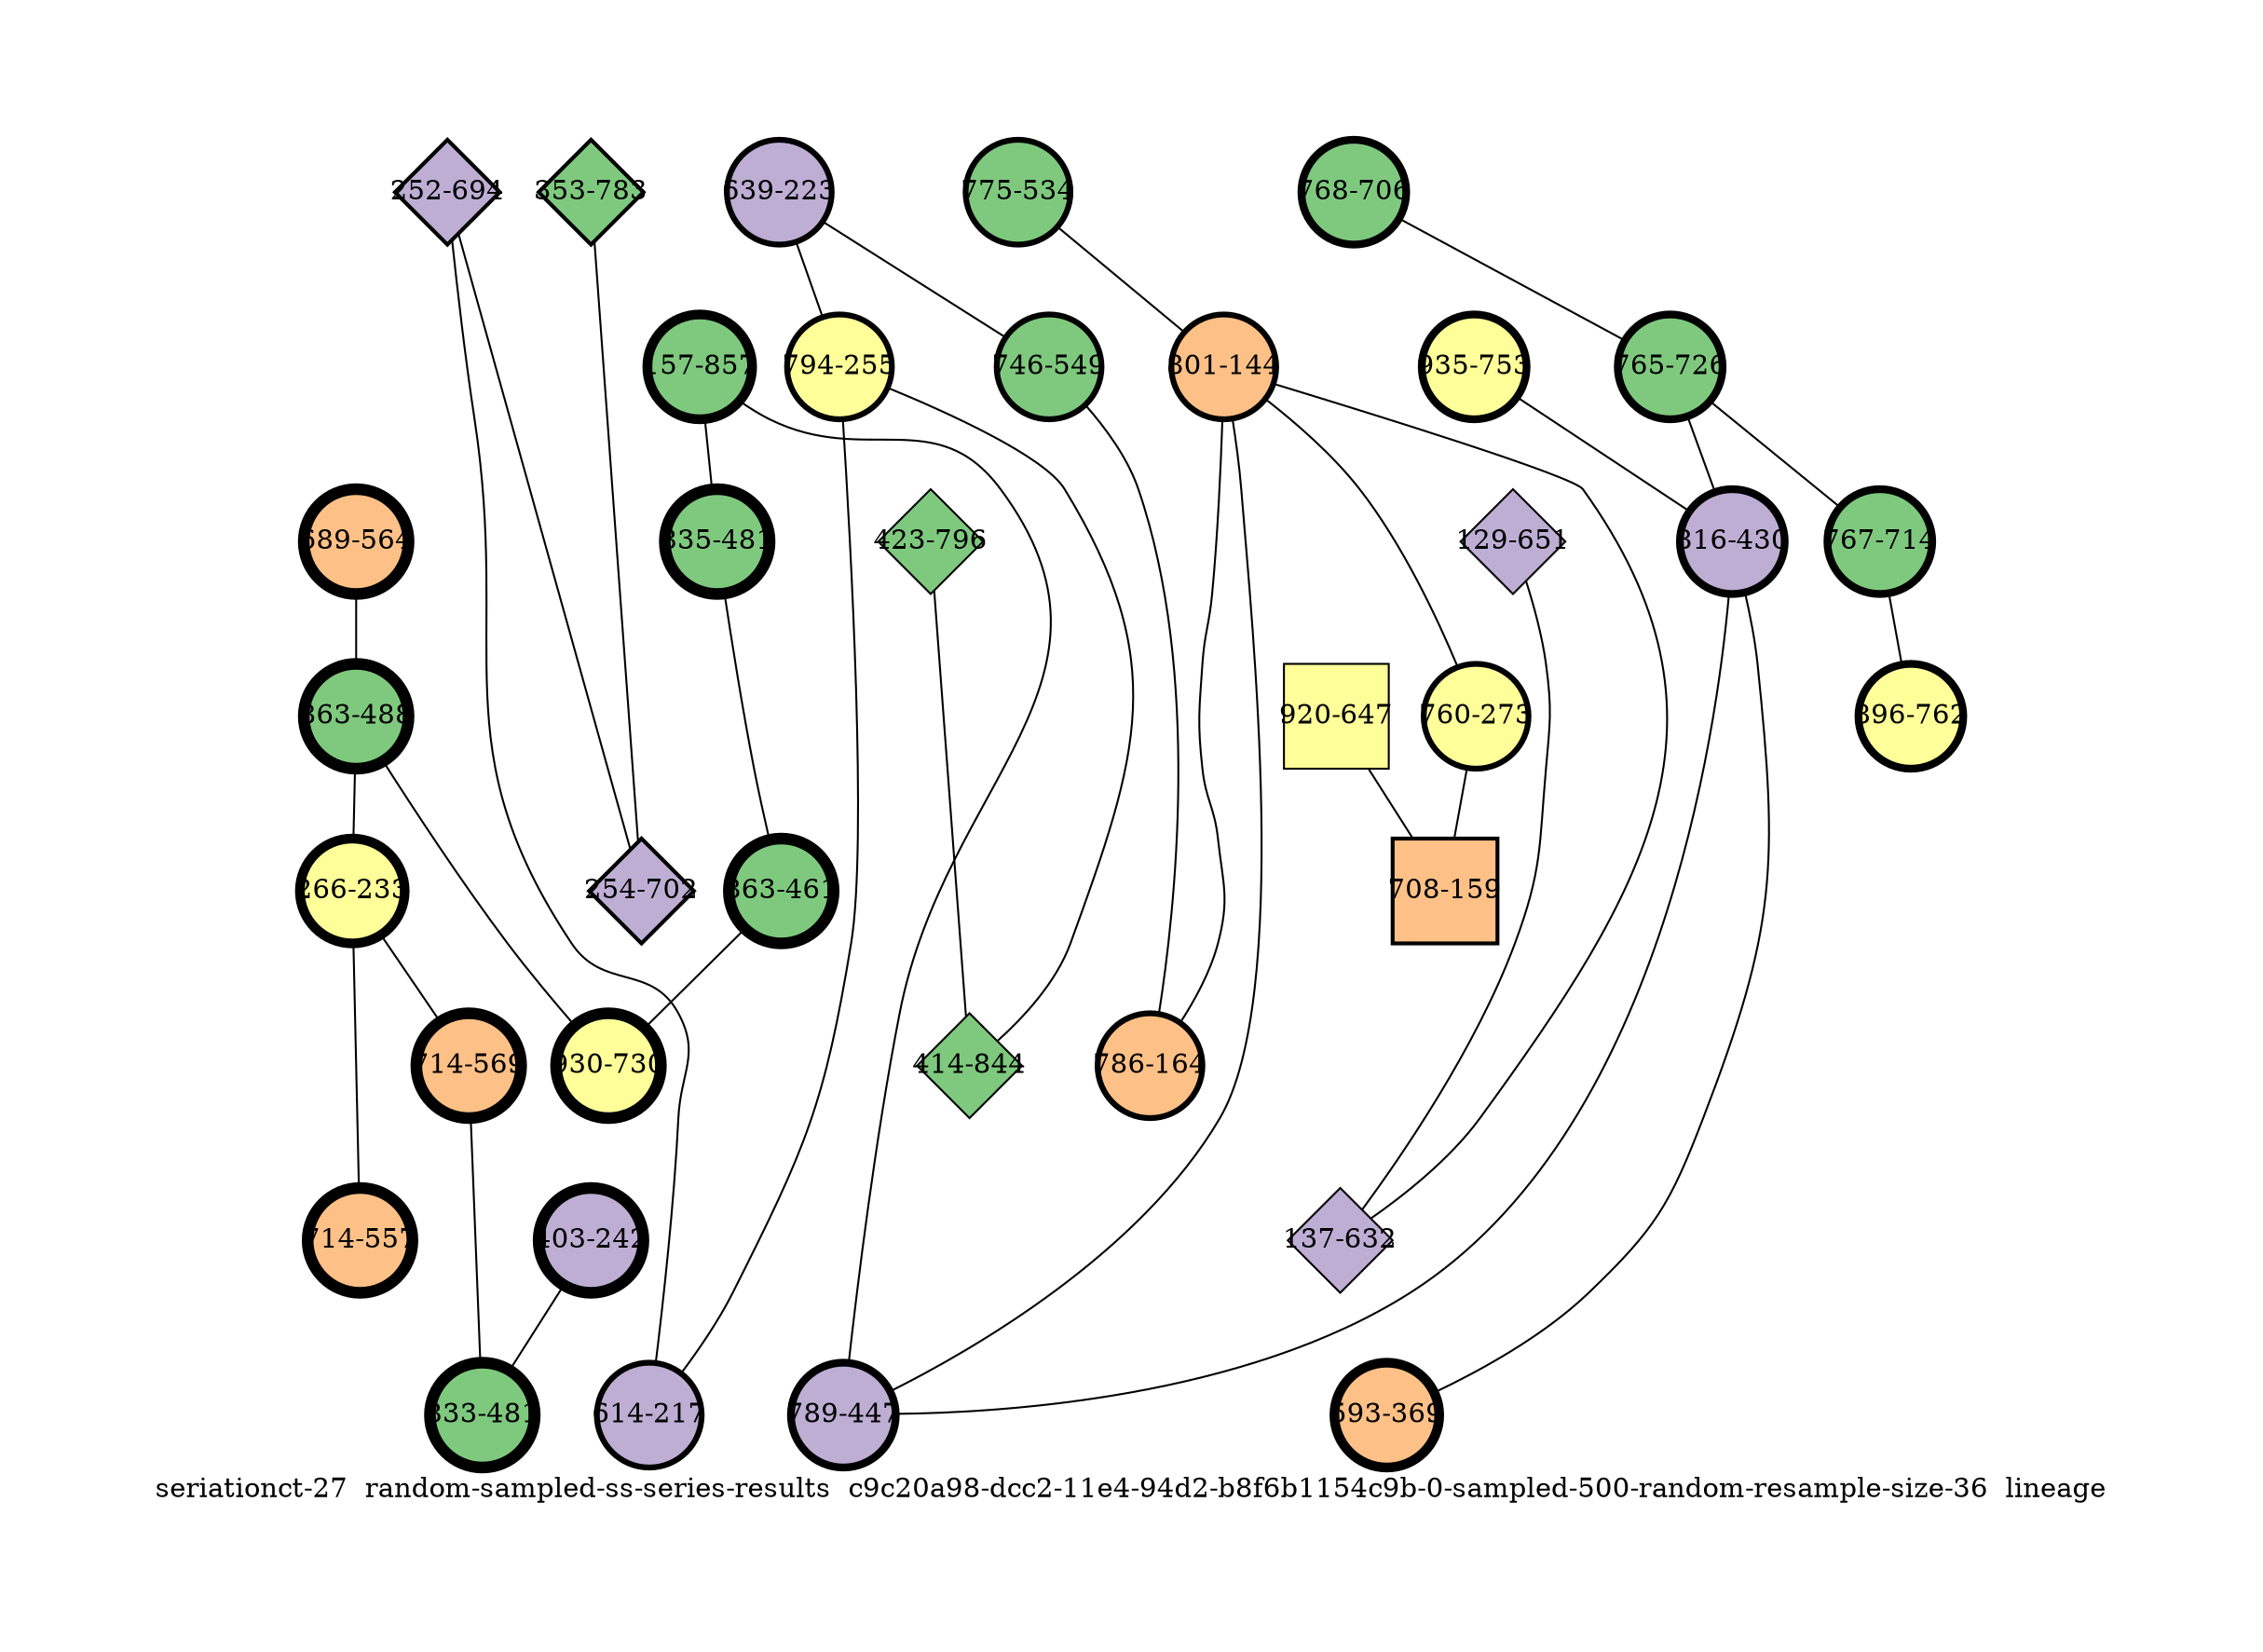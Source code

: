 strict graph "seriationct-27  random-sampled-ss-series-results  c9c20a98-dcc2-11e4-94d2-b8f6b1154c9b-0-sampled-500-random-resample-size-36  lineage" {
labelloc=b;
ratio=auto;
pad="1.0";
label="seriationct-27  random-sampled-ss-series-results  c9c20a98-dcc2-11e4-94d2-b8f6b1154c9b-0-sampled-500-random-resample-size-36  lineage";
node [width="0.75", style=filled, fixedsize=true, height="0.75", shape=circle, label=""];
0 [xCoordinate="564.0", appears_in_slice=6, yCoordinate="689.0", colorscheme=accent6, lineage_id=0, short_label="689-564", label="689-564", shape=circle, cluster_id=2, fillcolor=3, size="500.0", id=0, penwidth="6.0"];
1 [xCoordinate="488.0", appears_in_slice=6, yCoordinate="863.0", colorscheme=accent6, lineage_id=0, short_label="863-488", label="863-488", shape=circle, cluster_id=0, fillcolor=1, size="500.0", id=1, penwidth="6.0"];
2 [xCoordinate="647.0", appears_in_slice=1, yCoordinate="920.0", colorscheme=accent6, lineage_id=1, short_label="920-647", label="920-647", shape=square, cluster_id=3, fillcolor=4, size="500.0", id=2, penwidth="1.0"];
3 [xCoordinate="534.0", appears_in_slice=3, yCoordinate="775.0", colorscheme=accent6, lineage_id=0, short_label="775-534", label="775-534", shape=circle, cluster_id=0, fillcolor=1, size="500.0", id=3, penwidth="3.0"];
4 [xCoordinate="706.0", appears_in_slice=4, yCoordinate="768.0", colorscheme=accent6, lineage_id=0, short_label="768-706", label="768-706", shape=circle, cluster_id=0, fillcolor=1, size="500.0", id=4, penwidth="4.0"];
5 [xCoordinate="223.0", appears_in_slice=3, yCoordinate="639.0", colorscheme=accent6, lineage_id=0, short_label="639-223", label="639-223", shape=circle, cluster_id=1, fillcolor=2, size="500.0", id=5, penwidth="3.0"];
6 [xCoordinate="144.0", appears_in_slice=3, yCoordinate="801.0", colorscheme=accent6, lineage_id=0, short_label="801-144", label="801-144", shape=circle, cluster_id=2, fillcolor=3, size="500.0", id=6, penwidth="3.0"];
7 [xCoordinate="651.0", appears_in_slice=1, yCoordinate="129.0", colorscheme=accent6, lineage_id=2, short_label="129-651", label="129-651", shape=diamond, cluster_id=1, fillcolor=2, size="500.0", id=7, penwidth="1.0"];
8 [xCoordinate="796.0", appears_in_slice=1, yCoordinate="423.0", colorscheme=accent6, lineage_id=2, short_label="423-796", label="423-796", shape=diamond, cluster_id=0, fillcolor=1, size="500.0", id=8, penwidth="1.0"];
9 [xCoordinate="783.0", appears_in_slice=2, yCoordinate="353.0", colorscheme=accent6, lineage_id=2, short_label="353-783", label="353-783", shape=diamond, cluster_id=0, fillcolor=1, size="500.0", id=35, penwidth="2.0"];
10 [xCoordinate="857.0", appears_in_slice=5, yCoordinate="157.0", colorscheme=accent6, lineage_id=0, short_label="157-857", label="157-857", shape=circle, cluster_id=0, fillcolor=1, size="500.0", id=9, penwidth="5.0"];
11 [xCoordinate="753.0", appears_in_slice=4, yCoordinate="935.0", colorscheme=accent6, lineage_id=0, short_label="935-753", label="935-753", shape=circle, cluster_id=3, fillcolor=4, size="500.0", id=10, penwidth="4.0"];
12 [xCoordinate="726.0", appears_in_slice=4, yCoordinate="765.0", colorscheme=accent6, lineage_id=0, short_label="765-726", label="765-726", shape=circle, cluster_id=0, fillcolor=1, size="500.0", id=11, penwidth="4.0"];
13 [xCoordinate="430.0", appears_in_slice=4, yCoordinate="816.0", colorscheme=accent6, lineage_id=0, short_label="816-430", label="816-430", shape=circle, cluster_id=1, fillcolor=2, size="500.0", id=12, penwidth="4.0"];
14 [xCoordinate="714.0", appears_in_slice=4, yCoordinate="767.0", colorscheme=accent6, lineage_id=0, short_label="767-714", label="767-714", shape=circle, cluster_id=0, fillcolor=1, size="500.0", id=13, penwidth="4.0"];
15 [xCoordinate="242.0", appears_in_slice=6, yCoordinate="403.0", colorscheme=accent6, lineage_id=0, short_label="403-242", label="403-242", shape=circle, cluster_id=1, fillcolor=2, size="500.0", id=14, penwidth="6.0"];
16 [xCoordinate="255.0", appears_in_slice=3, yCoordinate="794.0", colorscheme=accent6, lineage_id=0, short_label="794-255", label="794-255", shape=circle, cluster_id=3, fillcolor=4, size="500.0", id=15, penwidth="3.0"];
17 [xCoordinate="549.0", appears_in_slice=3, yCoordinate="746.0", colorscheme=accent6, lineage_id=0, short_label="746-549", label="746-549", shape=circle, cluster_id=0, fillcolor=1, size="500.0", id=16, penwidth="3.0"];
18 [xCoordinate="694.0", appears_in_slice=2, yCoordinate="252.0", colorscheme=accent6, lineage_id=2, short_label="252-694", label="252-694", shape=diamond, cluster_id=1, fillcolor=2, size="500.0", id=17, penwidth="2.0"];
19 [xCoordinate="217.0", appears_in_slice=3, yCoordinate="614.0", colorscheme=accent6, lineage_id=0, short_label="614-217", label="614-217", shape=circle, cluster_id=1, fillcolor=2, size="500.0", id=18, penwidth="3.0"];
20 [xCoordinate="164.0", appears_in_slice=3, yCoordinate="786.0", colorscheme=accent6, lineage_id=0, short_label="786-164", label="786-164", shape=circle, cluster_id=2, fillcolor=3, size="500.0", id=19, penwidth="3.0"];
21 [xCoordinate="632.0", appears_in_slice=1, yCoordinate="137.0", colorscheme=accent6, lineage_id=2, short_label="137-632", label="137-632", shape=diamond, cluster_id=1, fillcolor=2, size="500.0", id=33, penwidth="1.0"];
22 [xCoordinate="481.0", appears_in_slice=6, yCoordinate="835.0", colorscheme=accent6, lineage_id=0, short_label="835-481", label="835-481", shape=circle, cluster_id=0, fillcolor=1, size="500.0", id=21, penwidth="6.0"];
23 [xCoordinate="844.0", appears_in_slice=1, yCoordinate="414.0", colorscheme=accent6, lineage_id=2, short_label="414-844", label="414-844", shape=diamond, cluster_id=0, fillcolor=1, size="500.0", id=22, penwidth="1.0"];
24 [xCoordinate="273.0", appears_in_slice=3, yCoordinate="760.0", colorscheme=accent6, lineage_id=0, short_label="760-273", label="760-273", shape=circle, cluster_id=3, fillcolor=4, size="500.0", id=23, penwidth="3.0"];
25 [xCoordinate="702.0", appears_in_slice=2, yCoordinate="254.0", colorscheme=accent6, lineage_id=2, short_label="254-702", label="254-702", shape=diamond, cluster_id=1, fillcolor=2, size="500.0", id=24, penwidth="2.0"];
26 [xCoordinate="369.0", appears_in_slice=5, yCoordinate="593.0", colorscheme=accent6, lineage_id=0, short_label="593-369", label="593-369", shape=circle, cluster_id=2, fillcolor=3, size="500.0", id=25, penwidth="5.0"];
27 [xCoordinate="762.0", appears_in_slice=4, yCoordinate="896.0", colorscheme=accent6, lineage_id=0, short_label="896-762", label="896-762", shape=circle, cluster_id=3, fillcolor=4, size="500.0", id=26, penwidth="4.0"];
28 [xCoordinate="447.0", appears_in_slice=4, yCoordinate="789.0", colorscheme=accent6, lineage_id=0, short_label="789-447", label="789-447", shape=circle, cluster_id=1, fillcolor=2, size="500.0", id=27, penwidth="4.0"];
29 [xCoordinate="233.0", appears_in_slice=5, yCoordinate="266.0", colorscheme=accent6, lineage_id=0, short_label="266-233", label="266-233", shape=circle, cluster_id=3, fillcolor=4, size="500.0", id=28, penwidth="5.0"];
30 [xCoordinate="569.0", appears_in_slice=6, yCoordinate="714.0", colorscheme=accent6, lineage_id=0, short_label="714-569", label="714-569", shape=circle, cluster_id=2, fillcolor=3, size="500.0", id=29, penwidth="6.0"];
31 [xCoordinate="159.0", appears_in_slice=2, yCoordinate="708.0", colorscheme=accent6, lineage_id=1, short_label="708-159", label="708-159", shape=square, cluster_id=2, fillcolor=3, size="500.0", id=30, penwidth="2.0"];
32 [xCoordinate="461.0", appears_in_slice=6, yCoordinate="863.0", colorscheme=accent6, lineage_id=0, short_label="863-461", label="863-461", shape=circle, cluster_id=0, fillcolor=1, size="500.0", id=31, penwidth="6.0"];
33 [xCoordinate="481.0", appears_in_slice=6, yCoordinate="833.0", colorscheme=accent6, lineage_id=0, short_label="833-481", label="833-481", shape=circle, cluster_id=0, fillcolor=1, size="500.0", id=32, penwidth="6.0"];
34 [xCoordinate="730.0", appears_in_slice=6, yCoordinate="930.0", colorscheme=accent6, lineage_id=0, short_label="930-730", label="930-730", shape=circle, cluster_id=3, fillcolor=4, size="500.0", id=20, penwidth="6.0"];
35 [xCoordinate="557.0", appears_in_slice=6, yCoordinate="714.0", colorscheme=accent6, lineage_id=0, short_label="714-557", label="714-557", shape=circle, cluster_id=2, fillcolor=3, size="500.0", id=34, penwidth="6.0"];
0 -- 1  [inverseweight="15.8113883008", weight="0.0632455532034"];
1 -- 34  [inverseweight="3.0116110622", weight="0.332048189274"];
1 -- 29  [inverseweight="3.77554778677", weight="0.264862228338"];
2 -- 31  [inverseweight="1.46903868299", weight="0.680717268769"];
3 -- 6  [inverseweight="10.8644320104", weight="0.092043467992"];
4 -- 12  [inverseweight="30.4290309725", weight="0.0328633534503"];
5 -- 16  [inverseweight="2.90648555976", weight="0.344058134623"];
5 -- 17  [inverseweight="19.641855033", weight="0.0509116882454"];
6 -- 24  [inverseweight="15.5643201591", weight="0.0642495136168"];
6 -- 20  [inverseweight="2.381060368", weight="0.419980951949"];
6 -- 28  [inverseweight="1.80483070507", weight="0.554068587812"];
6 -- 21  [inverseweight="1.38145795551", weight="0.723872917023"];
7 -- 21  [inverseweight="15.1168513789", weight="0.0661513416342"];
8 -- 23  [inverseweight="17.2107097705", weight="0.0581033561853"];
9 -- 25  [inverseweight="40.0320384513", weight="0.0249799919936"];
10 -- 28  [inverseweight="3.2911835381", weight="0.303842064237"];
10 -- 22  [inverseweight="4.07002058784", weight="0.245699002847"];
11 -- 13  [inverseweight="18.5312329165", weight="0.0539629502529"];
12 -- 13  [inverseweight="2.6619102376", weight="0.375670068012"];
12 -- 14  [inverseweight="27.8639106288", weight="0.0358887168899"];
13 -- 28  [inverseweight="2.20673676982", weight="0.453157809157"];
13 -- 26  [inverseweight="1.7931631503", weight="0.557673739744"];
14 -- 27  [inverseweight="19.3455808134", weight="0.0516913919333"];
15 -- 33  [inverseweight="52.7046276695", weight="0.018973665961"];
16 -- 19  [inverseweight="3.74345467647", weight="0.267132925713"];
16 -- 23  [inverseweight="2.04274001133", weight="0.489538558236"];
17 -- 20  [inverseweight="19.5815112497", weight="0.0510685813392"];
18 -- 25  [inverseweight="35.0070021007", weight="0.0285657137142"];
18 -- 19  [inverseweight="5.60772154092", weight="0.178325545001"];
22 -- 32  [inverseweight="2.6413281486", weight="0.378597411507"];
24 -- 31  [inverseweight="1.64557394447", weight="0.607690710806"];
29 -- 35  [inverseweight="3.40981310508", weight="0.293271205542"];
29 -- 30  [inverseweight="5.33790928988", weight="0.187339264438"];
30 -- 33  [inverseweight="30.7728727448", weight="0.0324961536185"];
32 -- 34  [inverseweight="75.3778361444", weight="0.0132664991614"];
}
